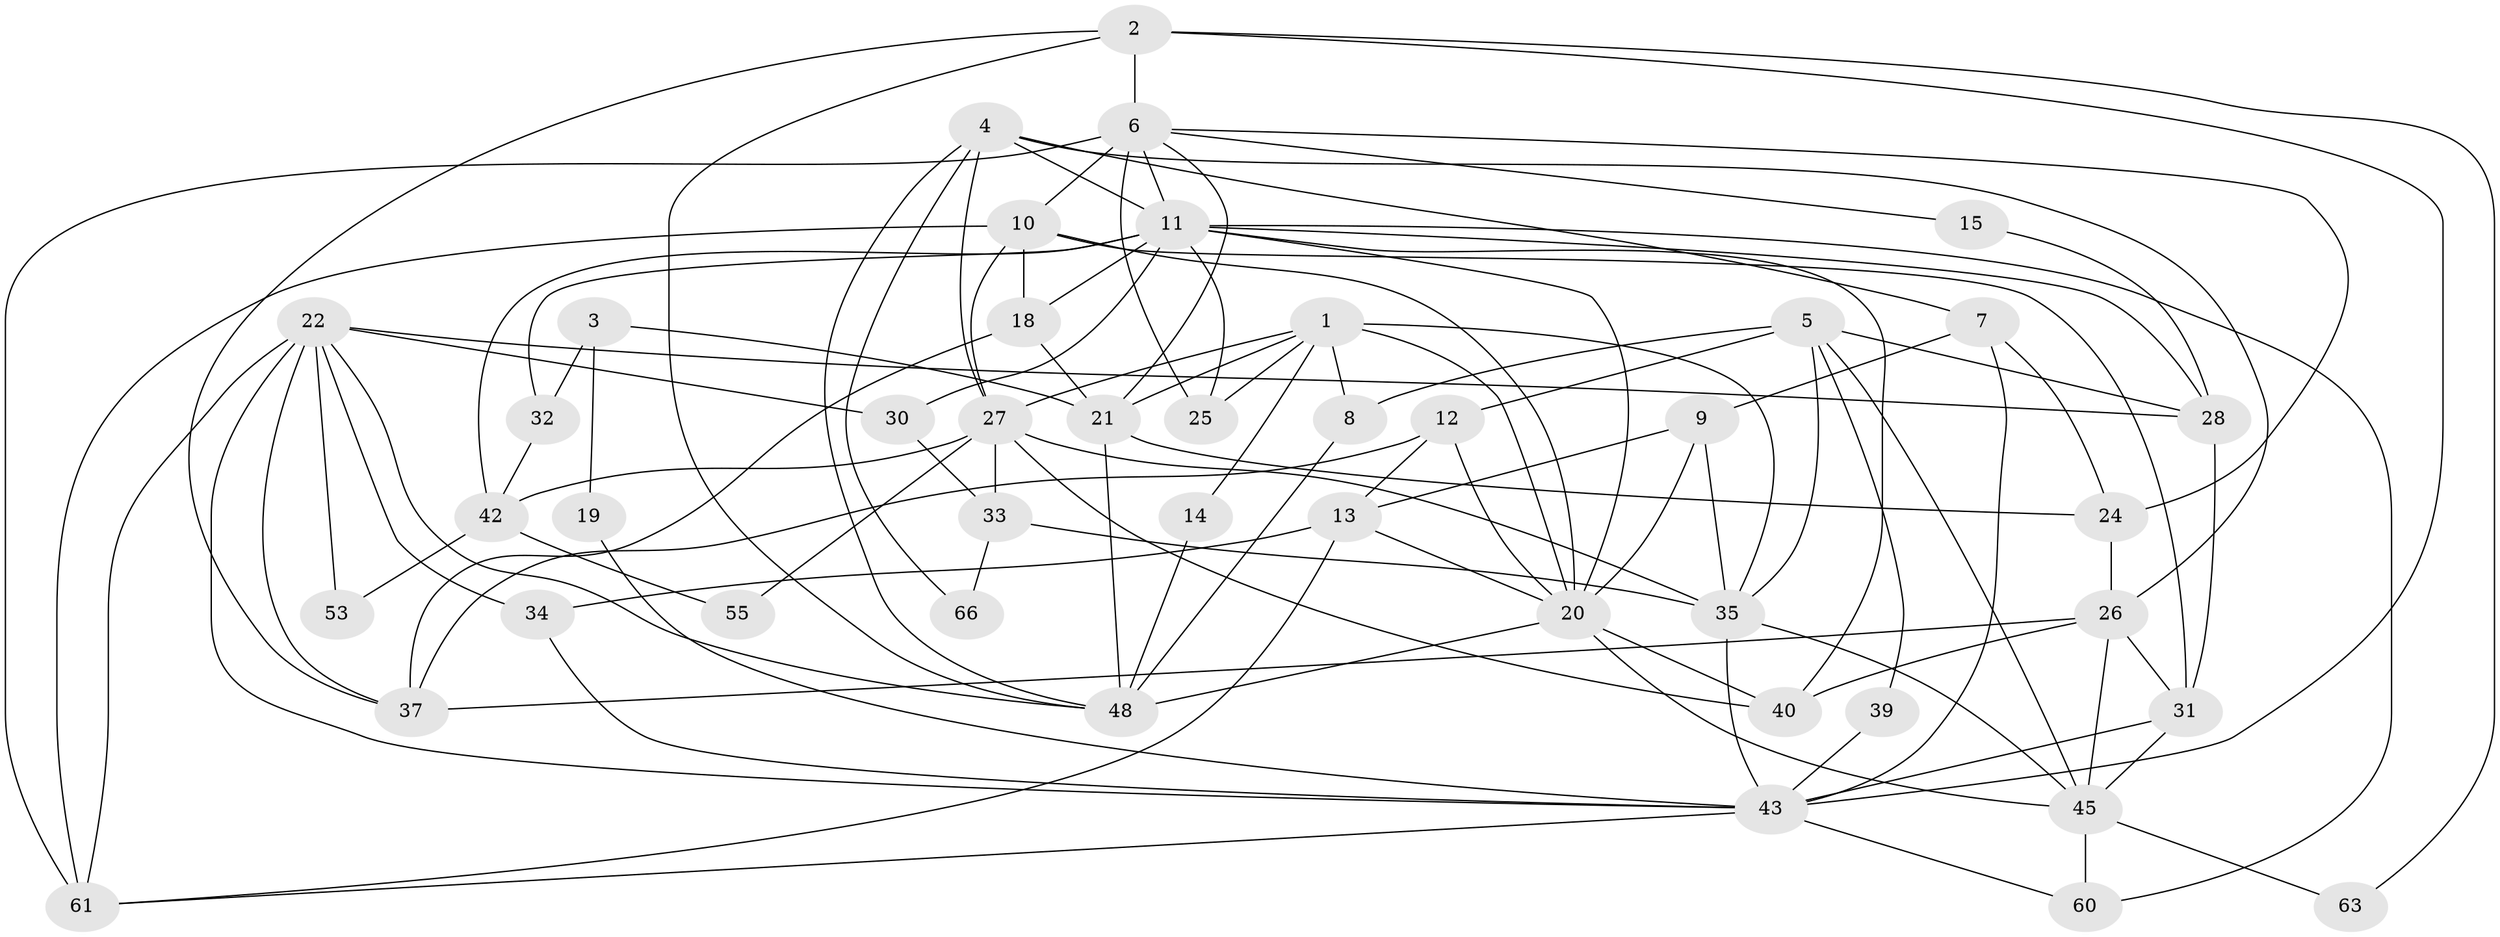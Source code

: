 // Generated by graph-tools (version 1.1) at 2025/52/02/27/25 19:52:08]
// undirected, 44 vertices, 106 edges
graph export_dot {
graph [start="1"]
  node [color=gray90,style=filled];
  1 [super="+16"];
  2;
  3;
  4 [super="+29"];
  5 [super="+54"];
  6 [super="+65"];
  7;
  8;
  9;
  10 [super="+17"];
  11 [super="+56"];
  12 [super="+52"];
  13 [super="+23"];
  14;
  15;
  18;
  19;
  20 [super="+38"];
  21 [super="+59"];
  22 [super="+57"];
  24 [super="+68"];
  25;
  26 [super="+36"];
  27 [super="+49"];
  28 [super="+47"];
  30;
  31 [super="+50"];
  32;
  33 [super="+46"];
  34;
  35 [super="+58"];
  37 [super="+41"];
  39;
  40;
  42 [super="+44"];
  43 [super="+67"];
  45 [super="+51"];
  48 [super="+62"];
  53;
  55;
  60;
  61 [super="+64"];
  63;
  66;
  1 -- 8;
  1 -- 14;
  1 -- 20;
  1 -- 21 [weight=2];
  1 -- 25;
  1 -- 27;
  1 -- 35;
  2 -- 43;
  2 -- 63;
  2 -- 37;
  2 -- 6;
  2 -- 48;
  3 -- 21;
  3 -- 32;
  3 -- 19;
  4 -- 27;
  4 -- 66;
  4 -- 48;
  4 -- 26;
  4 -- 11;
  4 -- 7;
  5 -- 45;
  5 -- 8;
  5 -- 28 [weight=2];
  5 -- 39;
  5 -- 12;
  5 -- 35;
  6 -- 10;
  6 -- 15;
  6 -- 61 [weight=2];
  6 -- 21;
  6 -- 25;
  6 -- 11;
  6 -- 24;
  7 -- 24;
  7 -- 9;
  7 -- 43;
  8 -- 48;
  9 -- 35;
  9 -- 13;
  9 -- 20;
  10 -- 27;
  10 -- 18;
  10 -- 31;
  10 -- 20;
  10 -- 61;
  11 -- 28;
  11 -- 18;
  11 -- 25;
  11 -- 32;
  11 -- 40;
  11 -- 42;
  11 -- 60;
  11 -- 30;
  11 -- 20;
  12 -- 37;
  12 -- 20;
  12 -- 13;
  13 -- 34;
  13 -- 61;
  13 -- 20;
  14 -- 48;
  15 -- 28;
  18 -- 37;
  18 -- 21;
  19 -- 43;
  20 -- 45;
  20 -- 48;
  20 -- 40;
  21 -- 24;
  21 -- 48;
  22 -- 28;
  22 -- 30;
  22 -- 53 [weight=2];
  22 -- 34;
  22 -- 37;
  22 -- 43;
  22 -- 48;
  22 -- 61;
  24 -- 26;
  26 -- 40;
  26 -- 37;
  26 -- 31;
  26 -- 45;
  27 -- 33;
  27 -- 40;
  27 -- 42 [weight=3];
  27 -- 55;
  27 -- 35;
  28 -- 31;
  30 -- 33;
  31 -- 43;
  31 -- 45;
  32 -- 42;
  33 -- 66;
  33 -- 35;
  34 -- 43;
  35 -- 43;
  35 -- 45;
  39 -- 43;
  42 -- 53;
  42 -- 55;
  43 -- 60;
  43 -- 61;
  45 -- 60;
  45 -- 63;
}
